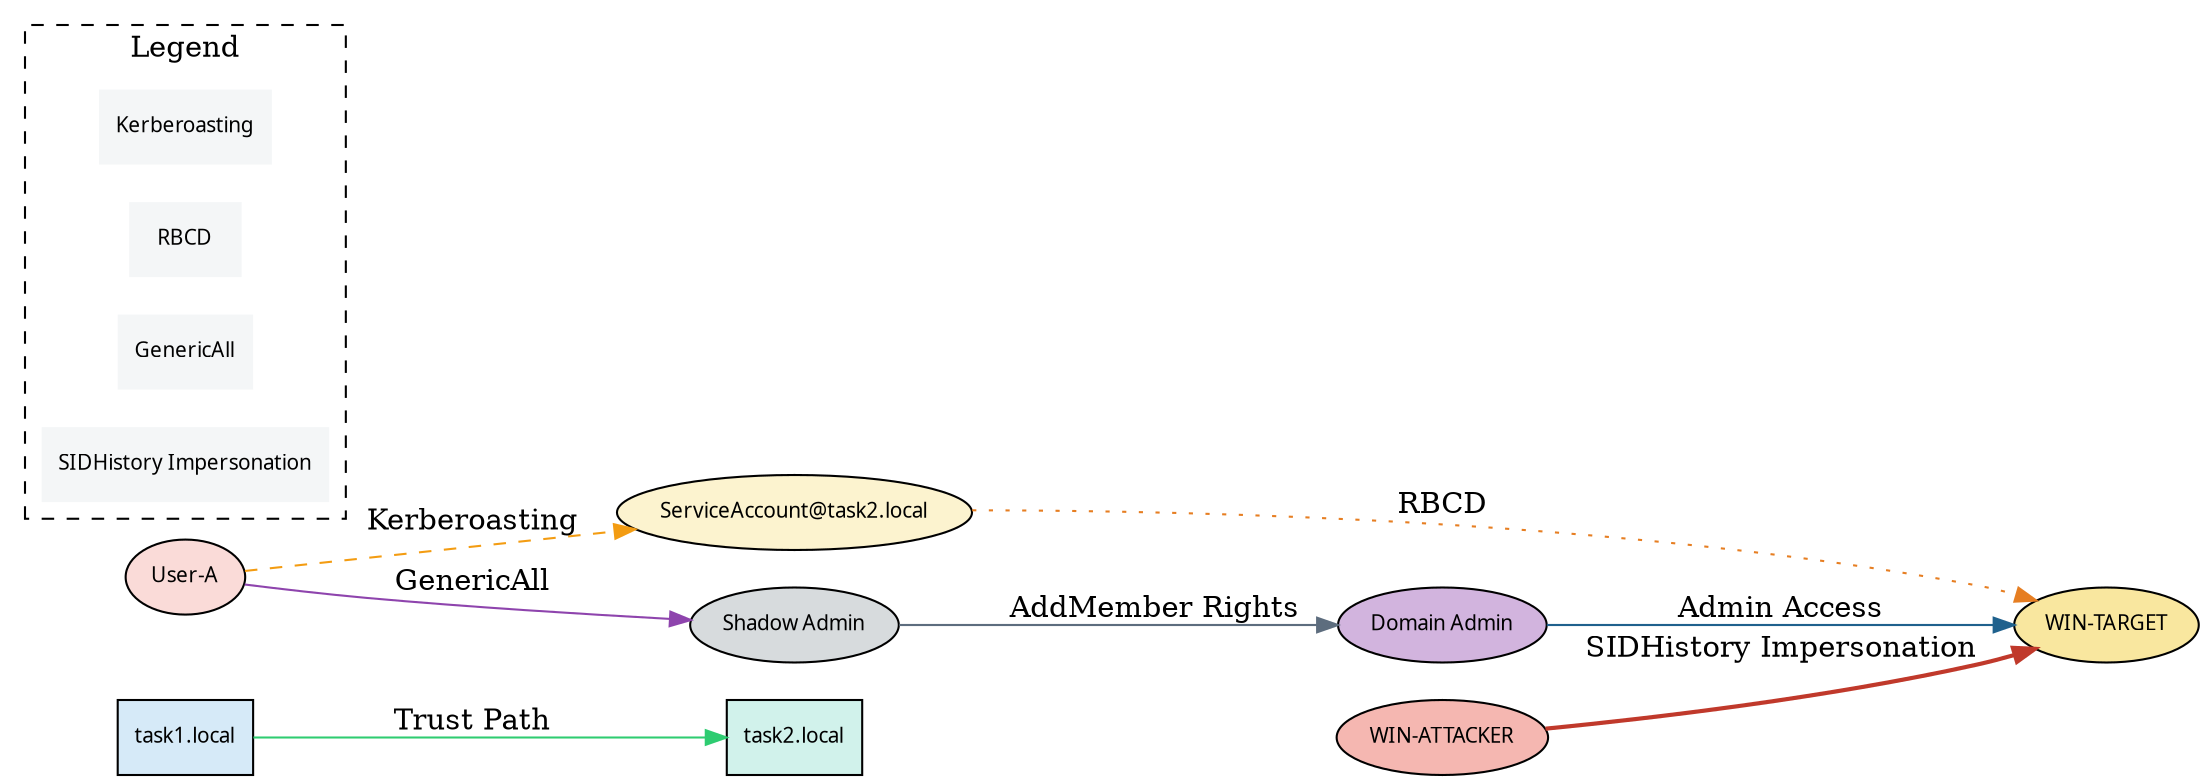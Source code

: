 digraph AD_Exploitable_Paths {
    rankdir=LR;
    node [shape=box, style=filled, fontname="Segoe UI", fontsize=10, color="#444", fillcolor="#F4F6F7"];

    // Domains
    "task1.local" [fillcolor="#D6EAF8"];
    "task2.local" [fillcolor="#D1F2EB"];

    // Users & Computers
    "User-A" [shape=ellipse, fillcolor="#FADBD8"];
    "ServiceAccount@task2.local" [shape=ellipse, fillcolor="#FCF3CF"];
    "WIN-ATTACKER" [shape=ellipse, fillcolor="#F5B7B1"];
    "WIN-TARGET" [shape=ellipse, fillcolor="#F9E79F"];
    "Domain Admin" [shape=ellipse, fillcolor="#D2B4DE"];
    "Shadow Admin" [shape=ellipse, fillcolor="#D7DBDD"];

    // Exploitable paths
    "User-A" -> "ServiceAccount@task2.local" [label="Kerberoasting", color="#F39C12", style=dashed];
    "ServiceAccount@task2.local" -> "WIN-TARGET" [label="RBCD", color="#E67E22", style=dotted];
    "User-A" -> "Shadow Admin" [label="GenericAll", color="#8E44AD"];
    "Shadow Admin" -> "Domain Admin" [label="AddMember Rights", color="#5D6D7E"];
    "Domain Admin" -> "WIN-TARGET" [label="Admin Access", color="#1F618D"];
    "WIN-ATTACKER" -> "WIN-TARGET" [label="SIDHistory Impersonation", color="#C0392B", style=bold];
    "task1.local" -> "task2.local" [label="Trust Path", color="#2ECC71"];

    // Legend
    subgraph cluster_legend {
        label="Legend";
        style=dashed;
        "Kerberoasting" [shape=plaintext];
        "RBCD" [shape=plaintext];
        "GenericAll" [shape=plaintext];
        "SIDHistory Impersonation" [shape=plaintext];
    }
}
